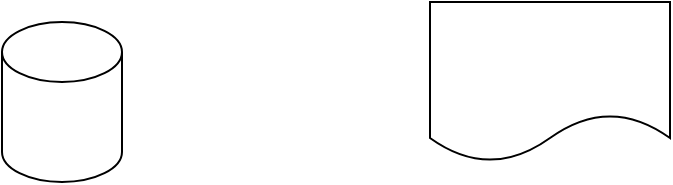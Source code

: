 <mxfile version="14.6.6" type="github">
  <diagram id="TG9kcm4u9L2O6oKul7aN" name="Page-1">
    <mxGraphModel dx="782" dy="525" grid="1" gridSize="10" guides="1" tooltips="1" connect="1" arrows="1" fold="1" page="1" pageScale="1" pageWidth="827" pageHeight="1169" math="0" shadow="0">
      <root>
        <mxCell id="0" />
        <mxCell id="1" parent="0" />
        <mxCell id="IZYYIp1TsckfkI5Btefb-1" value="" style="shape=cylinder3;whiteSpace=wrap;html=1;boundedLbl=1;backgroundOutline=1;size=15;" vertex="1" parent="1">
          <mxGeometry x="200" y="200" width="60" height="80" as="geometry" />
        </mxCell>
        <mxCell id="IZYYIp1TsckfkI5Btefb-2" value="" style="shape=document;whiteSpace=wrap;html=1;boundedLbl=1;" vertex="1" parent="1">
          <mxGeometry x="414" y="190" width="120" height="80" as="geometry" />
        </mxCell>
      </root>
    </mxGraphModel>
  </diagram>
</mxfile>
